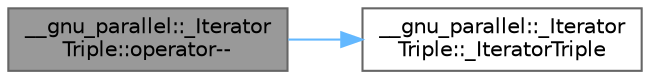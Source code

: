 digraph "__gnu_parallel::_IteratorTriple::operator--"
{
 // LATEX_PDF_SIZE
  bgcolor="transparent";
  edge [fontname=Helvetica,fontsize=10,labelfontname=Helvetica,labelfontsize=10];
  node [fontname=Helvetica,fontsize=10,shape=box,height=0.2,width=0.4];
  rankdir="LR";
  Node1 [id="Node000001",label="__gnu_parallel::_Iterator\lTriple::operator--",height=0.2,width=0.4,color="gray40", fillcolor="grey60", style="filled", fontcolor="black",tooltip=" "];
  Node1 -> Node2 [id="edge3_Node000001_Node000002",color="steelblue1",style="solid",tooltip=" "];
  Node2 [id="Node000002",label="__gnu_parallel::_Iterator\lTriple::_IteratorTriple",height=0.2,width=0.4,color="grey40", fillcolor="white", style="filled",URL="$class____gnu__parallel_1_1___iterator_triple.html#a908cf171e1c24b2fe78259cabee751a5",tooltip=" "];
}

